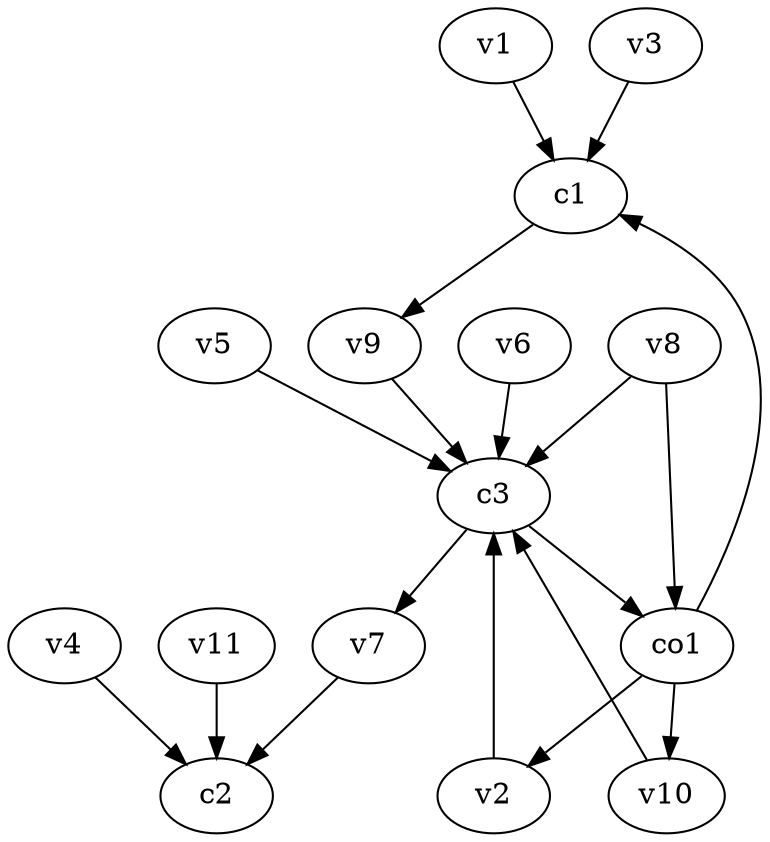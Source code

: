 strict digraph  {
c1;
c2;
c3;
v1;
v2;
v3;
v4;
v5;
v6;
v7;
v8;
v9;
v10;
v11;
co1;
c1 -> v9  [weight=1];
c3 -> v7  [weight=1];
c3 -> co1  [weight=1];
v1 -> c1  [weight=1];
v2 -> c3  [weight=1];
v3 -> c1  [weight=1];
v4 -> c2  [weight=1];
v5 -> c3  [weight=1];
v6 -> c3  [weight=1];
v7 -> c2  [weight=1];
v8 -> c3  [weight=1];
v8 -> co1  [weight=1];
v9 -> c3  [weight=1];
v10 -> c3  [weight=1];
v11 -> c2  [weight=1];
co1 -> c1  [weight=1];
co1 -> v10  [weight=1];
co1 -> v2  [weight=1];
}
